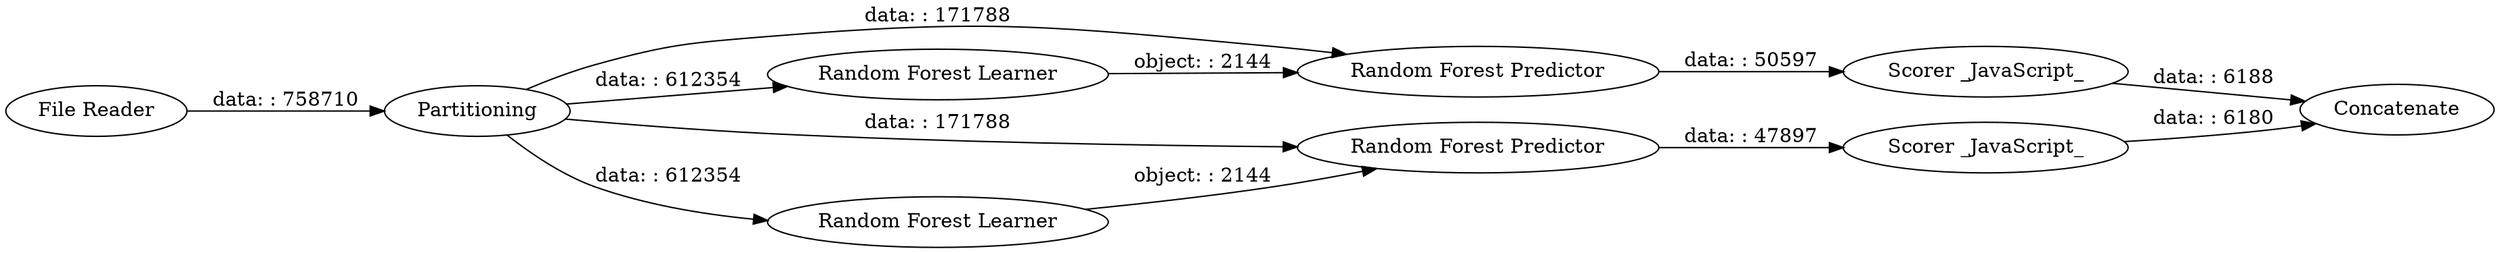 digraph {
	"-1440817459218383207_9" [label="Random Forest Predictor"]
	"-1440817459218383207_6" [label="Random Forest Learner"]
	"-1440817459218383207_8" [label="Scorer _JavaScript_"]
	"-1440817459218383207_11" [label=Concatenate]
	"-1440817459218383207_1" [label="File Reader"]
	"-1440817459218383207_4" [label=Partitioning]
	"-1440817459218383207_10" [label="Scorer _JavaScript_"]
	"-1440817459218383207_3" [label="Random Forest Predictor"]
	"-1440817459218383207_2" [label="Random Forest Learner"]
	"-1440817459218383207_4" -> "-1440817459218383207_6" [label="data: : 612354"]
	"-1440817459218383207_6" -> "-1440817459218383207_9" [label="object: : 2144"]
	"-1440817459218383207_9" -> "-1440817459218383207_10" [label="data: : 50597"]
	"-1440817459218383207_3" -> "-1440817459218383207_8" [label="data: : 47897"]
	"-1440817459218383207_1" -> "-1440817459218383207_4" [label="data: : 758710"]
	"-1440817459218383207_8" -> "-1440817459218383207_11" [label="data: : 6180"]
	"-1440817459218383207_4" -> "-1440817459218383207_3" [label="data: : 171788"]
	"-1440817459218383207_2" -> "-1440817459218383207_3" [label="object: : 2144"]
	"-1440817459218383207_4" -> "-1440817459218383207_9" [label="data: : 171788"]
	"-1440817459218383207_10" -> "-1440817459218383207_11" [label="data: : 6188"]
	"-1440817459218383207_4" -> "-1440817459218383207_2" [label="data: : 612354"]
	rankdir=LR
}

